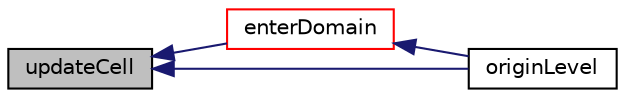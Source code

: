 digraph "updateCell"
{
  bgcolor="transparent";
  edge [fontname="Helvetica",fontsize="10",labelfontname="Helvetica",labelfontsize="10"];
  node [fontname="Helvetica",fontsize="10",shape=record];
  rankdir="LR";
  Node1 [label="updateCell",height=0.2,width=0.4,color="black", fillcolor="grey75", style="filled", fontcolor="black"];
  Node1 -> Node2 [dir="back",color="midnightblue",fontsize="10",style="solid",fontname="Helvetica"];
  Node2 [label="enterDomain",height=0.2,width=0.4,color="red",URL="$a02163.html#aae32d50d4429db52c18d0a2bce8b95d9",tooltip="Reverse of leaveDomain. "];
  Node2 -> Node3 [dir="back",color="midnightblue",fontsize="10",style="solid",fontname="Helvetica"];
  Node3 [label="originLevel",height=0.2,width=0.4,color="black",URL="$a02163.html#a401e7a24dbc520b869aaa022e8b6ff58"];
  Node1 -> Node3 [dir="back",color="midnightblue",fontsize="10",style="solid",fontname="Helvetica"];
}
